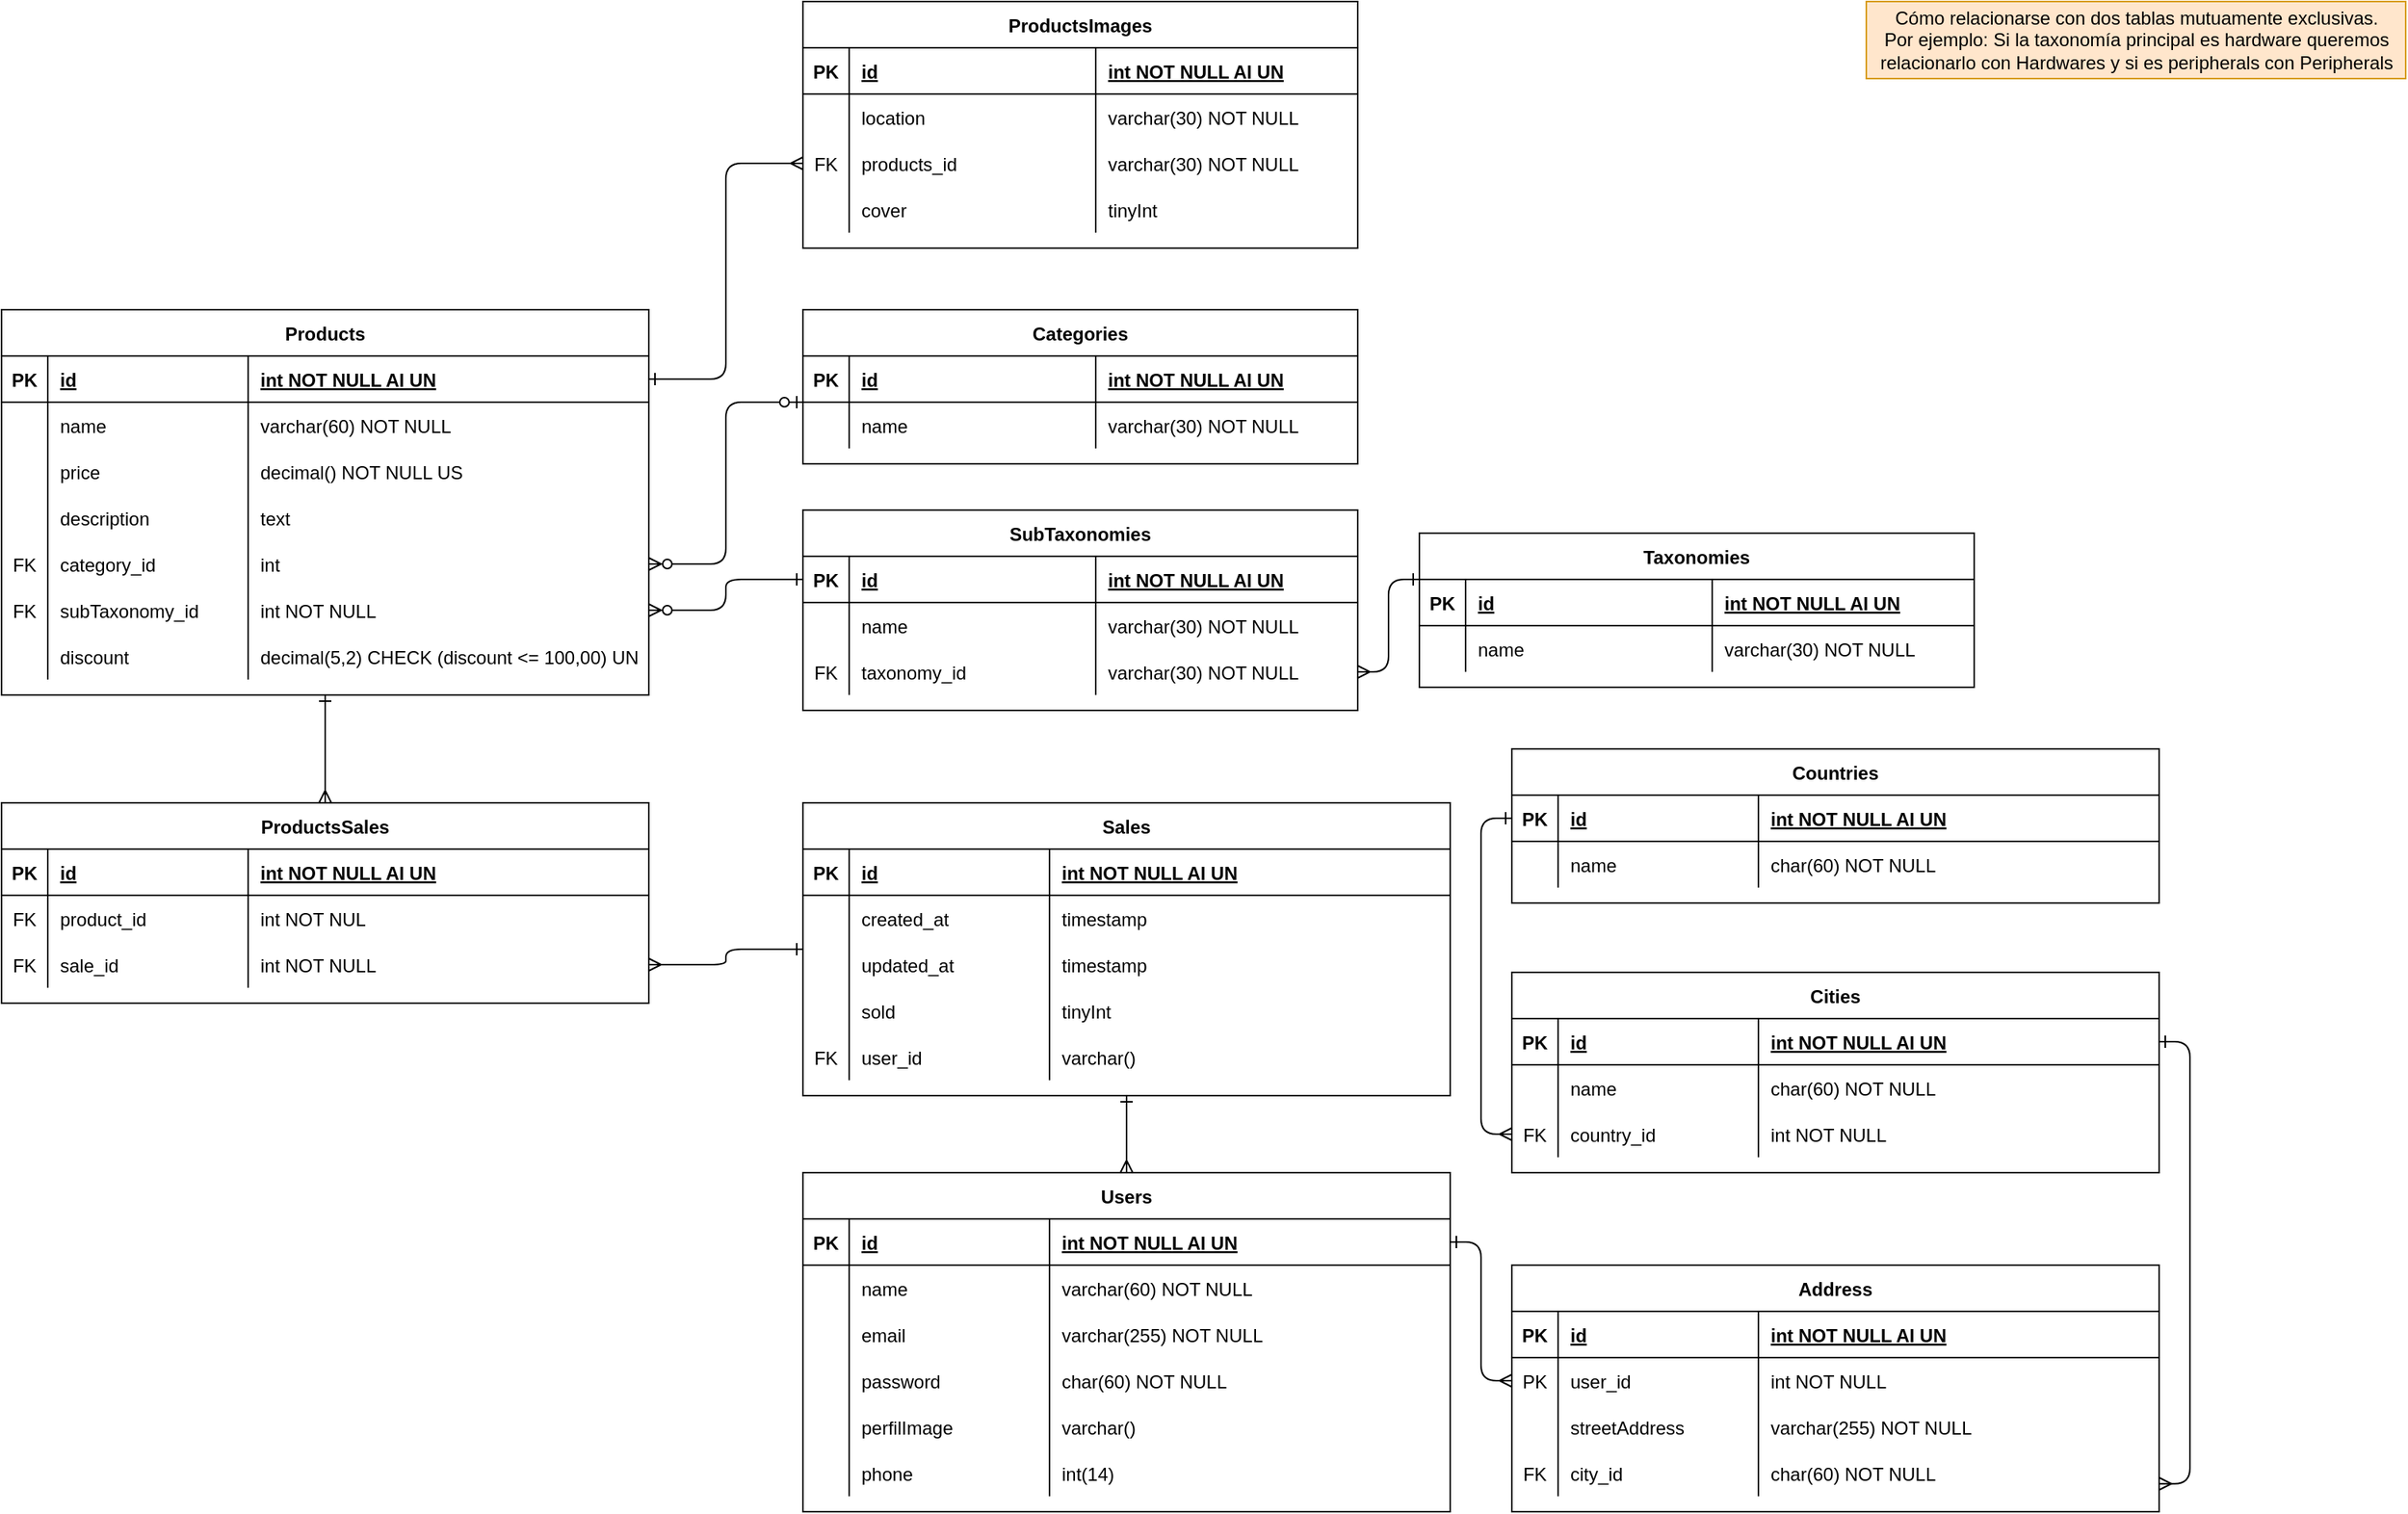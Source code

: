 <mxfile version="16.1.2" type="device"><diagram id="R2lEEEUBdFMjLlhIrx00" name="Page-1"><mxGraphModel dx="1826" dy="927" grid="1" gridSize="10" guides="1" tooltips="1" connect="1" arrows="1" fold="1" page="1" pageScale="1" pageWidth="1654" pageHeight="1169" math="0" shadow="0" extFonts="Permanent Marker^https://fonts.googleapis.com/css?family=Permanent+Marker"><root><mxCell id="0"/><mxCell id="1" parent="0"/><mxCell id="dcrWsiCvCMAi8JLcRXMt-68" value="" style="edgeStyle=orthogonalEdgeStyle;orthogonalLoop=1;jettySize=auto;html=1;startArrow=ERzeroToMany;startFill=0;endArrow=ERzeroToOne;endFill=0;" parent="1" source="dcrWsiCvCMAi8JLcRXMt-15" target="dcrWsiCvCMAi8JLcRXMt-35" edge="1"><mxGeometry relative="1" as="geometry"><Array as="points"><mxPoint x="510" y="465"/><mxPoint x="510" y="360"/></Array></mxGeometry></mxCell><mxCell id="dcrWsiCvCMAi8JLcRXMt-302" style="edgeStyle=orthogonalEdgeStyle;orthogonalLoop=1;jettySize=auto;html=1;exitX=0.5;exitY=1;exitDx=0;exitDy=0;entryX=0.5;entryY=0;entryDx=0;entryDy=0;startArrow=ERone;startFill=0;endArrow=ERmany;endFill=0;" parent="1" source="C-vyLk0tnHw3VtMMgP7b-23" target="dcrWsiCvCMAi8JLcRXMt-280" edge="1"><mxGeometry relative="1" as="geometry"/></mxCell><mxCell id="C-vyLk0tnHw3VtMMgP7b-23" value="Products" style="shape=table;startSize=30;container=1;collapsible=1;childLayout=tableLayout;fixedRows=1;rowLines=0;fontStyle=1;align=center;resizeLast=1;" parent="1" vertex="1"><mxGeometry x="40" y="300" width="420" height="250" as="geometry"/></mxCell><mxCell id="C-vyLk0tnHw3VtMMgP7b-24" value="" style="shape=partialRectangle;collapsible=0;dropTarget=0;pointerEvents=0;fillColor=none;points=[[0,0.5],[1,0.5]];portConstraint=eastwest;top=0;left=0;right=0;bottom=1;" parent="C-vyLk0tnHw3VtMMgP7b-23" vertex="1"><mxGeometry y="30" width="420" height="30" as="geometry"/></mxCell><mxCell id="C-vyLk0tnHw3VtMMgP7b-25" value="PK" style="shape=partialRectangle;overflow=hidden;connectable=0;fillColor=none;top=0;left=0;bottom=0;right=0;fontStyle=1;" parent="C-vyLk0tnHw3VtMMgP7b-24" vertex="1"><mxGeometry width="30" height="30" as="geometry"><mxRectangle width="30" height="30" as="alternateBounds"/></mxGeometry></mxCell><mxCell id="C-vyLk0tnHw3VtMMgP7b-26" value="id" style="shape=partialRectangle;overflow=hidden;connectable=0;fillColor=none;top=0;left=0;bottom=0;right=0;align=left;spacingLeft=6;fontStyle=5;" parent="C-vyLk0tnHw3VtMMgP7b-24" vertex="1"><mxGeometry x="30" width="130" height="30" as="geometry"><mxRectangle width="130" height="30" as="alternateBounds"/></mxGeometry></mxCell><mxCell id="dcrWsiCvCMAi8JLcRXMt-1" value="int NOT NULL AI UN" style="shape=partialRectangle;overflow=hidden;connectable=0;fillColor=none;top=0;left=0;bottom=0;right=0;align=left;spacingLeft=6;fontStyle=5;" parent="C-vyLk0tnHw3VtMMgP7b-24" vertex="1"><mxGeometry x="160" width="260" height="30" as="geometry"><mxRectangle width="260" height="30" as="alternateBounds"/></mxGeometry></mxCell><mxCell id="C-vyLk0tnHw3VtMMgP7b-27" value="" style="shape=partialRectangle;collapsible=0;dropTarget=0;pointerEvents=0;fillColor=none;points=[[0,0.5],[1,0.5]];portConstraint=eastwest;top=0;left=0;right=0;bottom=0;" parent="C-vyLk0tnHw3VtMMgP7b-23" vertex="1"><mxGeometry y="60" width="420" height="30" as="geometry"/></mxCell><mxCell id="C-vyLk0tnHw3VtMMgP7b-28" value="" style="shape=partialRectangle;overflow=hidden;connectable=0;fillColor=none;top=0;left=0;bottom=0;right=0;" parent="C-vyLk0tnHw3VtMMgP7b-27" vertex="1"><mxGeometry width="30" height="30" as="geometry"><mxRectangle width="30" height="30" as="alternateBounds"/></mxGeometry></mxCell><mxCell id="C-vyLk0tnHw3VtMMgP7b-29" value="name" style="shape=partialRectangle;overflow=hidden;connectable=0;fillColor=none;top=0;left=0;bottom=0;right=0;align=left;spacingLeft=6;" parent="C-vyLk0tnHw3VtMMgP7b-27" vertex="1"><mxGeometry x="30" width="130" height="30" as="geometry"><mxRectangle width="130" height="30" as="alternateBounds"/></mxGeometry></mxCell><mxCell id="dcrWsiCvCMAi8JLcRXMt-2" value="varchar(60) NOT NULL" style="shape=partialRectangle;overflow=hidden;connectable=0;fillColor=none;top=0;left=0;bottom=0;right=0;align=left;spacingLeft=6;" parent="C-vyLk0tnHw3VtMMgP7b-27" vertex="1"><mxGeometry x="160" width="260" height="30" as="geometry"><mxRectangle width="260" height="30" as="alternateBounds"/></mxGeometry></mxCell><mxCell id="dcrWsiCvCMAi8JLcRXMt-7" value="" style="shape=partialRectangle;collapsible=0;dropTarget=0;pointerEvents=0;fillColor=none;points=[[0,0.5],[1,0.5]];portConstraint=eastwest;top=0;left=0;right=0;bottom=0;" parent="C-vyLk0tnHw3VtMMgP7b-23" vertex="1"><mxGeometry y="90" width="420" height="30" as="geometry"/></mxCell><mxCell id="dcrWsiCvCMAi8JLcRXMt-8" value="" style="shape=partialRectangle;overflow=hidden;connectable=0;fillColor=none;top=0;left=0;bottom=0;right=0;" parent="dcrWsiCvCMAi8JLcRXMt-7" vertex="1"><mxGeometry width="30" height="30" as="geometry"><mxRectangle width="30" height="30" as="alternateBounds"/></mxGeometry></mxCell><mxCell id="dcrWsiCvCMAi8JLcRXMt-9" value="price" style="shape=partialRectangle;overflow=hidden;connectable=0;fillColor=none;top=0;left=0;bottom=0;right=0;align=left;spacingLeft=6;" parent="dcrWsiCvCMAi8JLcRXMt-7" vertex="1"><mxGeometry x="30" width="130" height="30" as="geometry"><mxRectangle width="130" height="30" as="alternateBounds"/></mxGeometry></mxCell><mxCell id="dcrWsiCvCMAi8JLcRXMt-10" value="decimal() NOT NULL US" style="shape=partialRectangle;overflow=hidden;connectable=0;fillColor=none;top=0;left=0;bottom=0;right=0;align=left;spacingLeft=6;" parent="dcrWsiCvCMAi8JLcRXMt-7" vertex="1"><mxGeometry x="160" width="260" height="30" as="geometry"><mxRectangle width="260" height="30" as="alternateBounds"/></mxGeometry></mxCell><mxCell id="dcrWsiCvCMAi8JLcRXMt-11" value="" style="shape=partialRectangle;collapsible=0;dropTarget=0;pointerEvents=0;fillColor=none;points=[[0,0.5],[1,0.5]];portConstraint=eastwest;top=0;left=0;right=0;bottom=0;" parent="C-vyLk0tnHw3VtMMgP7b-23" vertex="1"><mxGeometry y="120" width="420" height="30" as="geometry"/></mxCell><mxCell id="dcrWsiCvCMAi8JLcRXMt-12" value="" style="shape=partialRectangle;overflow=hidden;connectable=0;fillColor=none;top=0;left=0;bottom=0;right=0;" parent="dcrWsiCvCMAi8JLcRXMt-11" vertex="1"><mxGeometry width="30" height="30" as="geometry"><mxRectangle width="30" height="30" as="alternateBounds"/></mxGeometry></mxCell><mxCell id="dcrWsiCvCMAi8JLcRXMt-13" value="description" style="shape=partialRectangle;overflow=hidden;connectable=0;fillColor=none;top=0;left=0;bottom=0;right=0;align=left;spacingLeft=6;" parent="dcrWsiCvCMAi8JLcRXMt-11" vertex="1"><mxGeometry x="30" width="130" height="30" as="geometry"><mxRectangle width="130" height="30" as="alternateBounds"/></mxGeometry></mxCell><mxCell id="dcrWsiCvCMAi8JLcRXMt-14" value="text " style="shape=partialRectangle;overflow=hidden;connectable=0;fillColor=none;top=0;left=0;bottom=0;right=0;align=left;spacingLeft=6;" parent="dcrWsiCvCMAi8JLcRXMt-11" vertex="1"><mxGeometry x="160" width="260" height="30" as="geometry"><mxRectangle width="260" height="30" as="alternateBounds"/></mxGeometry></mxCell><mxCell id="dcrWsiCvCMAi8JLcRXMt-15" value="" style="shape=partialRectangle;collapsible=0;dropTarget=0;pointerEvents=0;fillColor=none;points=[[0,0.5],[1,0.5]];portConstraint=eastwest;top=0;left=0;right=0;bottom=0;" parent="C-vyLk0tnHw3VtMMgP7b-23" vertex="1"><mxGeometry y="150" width="420" height="30" as="geometry"/></mxCell><mxCell id="dcrWsiCvCMAi8JLcRXMt-16" value="FK" style="shape=partialRectangle;overflow=hidden;connectable=0;fillColor=none;top=0;left=0;bottom=0;right=0;" parent="dcrWsiCvCMAi8JLcRXMt-15" vertex="1"><mxGeometry width="30" height="30" as="geometry"><mxRectangle width="30" height="30" as="alternateBounds"/></mxGeometry></mxCell><mxCell id="dcrWsiCvCMAi8JLcRXMt-17" value="category_id" style="shape=partialRectangle;overflow=hidden;connectable=0;fillColor=none;top=0;left=0;bottom=0;right=0;align=left;spacingLeft=6;" parent="dcrWsiCvCMAi8JLcRXMt-15" vertex="1"><mxGeometry x="30" width="130" height="30" as="geometry"><mxRectangle width="130" height="30" as="alternateBounds"/></mxGeometry></mxCell><mxCell id="dcrWsiCvCMAi8JLcRXMt-18" value="int" style="shape=partialRectangle;overflow=hidden;connectable=0;fillColor=none;top=0;left=0;bottom=0;right=0;align=left;spacingLeft=6;" parent="dcrWsiCvCMAi8JLcRXMt-15" vertex="1"><mxGeometry x="160" width="260" height="30" as="geometry"><mxRectangle width="260" height="30" as="alternateBounds"/></mxGeometry></mxCell><mxCell id="dcrWsiCvCMAi8JLcRXMt-19" value="" style="shape=partialRectangle;collapsible=0;dropTarget=0;pointerEvents=0;fillColor=none;points=[[0,0.5],[1,0.5]];portConstraint=eastwest;top=0;left=0;right=0;bottom=0;" parent="C-vyLk0tnHw3VtMMgP7b-23" vertex="1"><mxGeometry y="180" width="420" height="30" as="geometry"/></mxCell><mxCell id="dcrWsiCvCMAi8JLcRXMt-20" value="FK" style="shape=partialRectangle;overflow=hidden;connectable=0;fillColor=none;top=0;left=0;bottom=0;right=0;" parent="dcrWsiCvCMAi8JLcRXMt-19" vertex="1"><mxGeometry width="30" height="30" as="geometry"><mxRectangle width="30" height="30" as="alternateBounds"/></mxGeometry></mxCell><mxCell id="dcrWsiCvCMAi8JLcRXMt-21" value="subTaxonomy_id" style="shape=partialRectangle;overflow=hidden;connectable=0;fillColor=none;top=0;left=0;bottom=0;right=0;align=left;spacingLeft=6;" parent="dcrWsiCvCMAi8JLcRXMt-19" vertex="1"><mxGeometry x="30" width="130" height="30" as="geometry"><mxRectangle width="130" height="30" as="alternateBounds"/></mxGeometry></mxCell><mxCell id="dcrWsiCvCMAi8JLcRXMt-22" value="int NOT NULL" style="shape=partialRectangle;overflow=hidden;connectable=0;fillColor=none;top=0;left=0;bottom=0;right=0;align=left;spacingLeft=6;" parent="dcrWsiCvCMAi8JLcRXMt-19" vertex="1"><mxGeometry x="160" width="260" height="30" as="geometry"><mxRectangle width="260" height="30" as="alternateBounds"/></mxGeometry></mxCell><mxCell id="dcrWsiCvCMAi8JLcRXMt-23" value="" style="shape=partialRectangle;collapsible=0;dropTarget=0;pointerEvents=0;fillColor=none;points=[[0,0.5],[1,0.5]];portConstraint=eastwest;top=0;left=0;right=0;bottom=0;" parent="C-vyLk0tnHw3VtMMgP7b-23" vertex="1"><mxGeometry y="210" width="420" height="30" as="geometry"/></mxCell><mxCell id="dcrWsiCvCMAi8JLcRXMt-24" value="" style="shape=partialRectangle;overflow=hidden;connectable=0;fillColor=none;top=0;left=0;bottom=0;right=0;" parent="dcrWsiCvCMAi8JLcRXMt-23" vertex="1"><mxGeometry width="30" height="30" as="geometry"><mxRectangle width="30" height="30" as="alternateBounds"/></mxGeometry></mxCell><mxCell id="dcrWsiCvCMAi8JLcRXMt-25" value="discount" style="shape=partialRectangle;overflow=hidden;connectable=0;fillColor=none;top=0;left=0;bottom=0;right=0;align=left;spacingLeft=6;" parent="dcrWsiCvCMAi8JLcRXMt-23" vertex="1"><mxGeometry x="30" width="130" height="30" as="geometry"><mxRectangle width="130" height="30" as="alternateBounds"/></mxGeometry></mxCell><mxCell id="dcrWsiCvCMAi8JLcRXMt-26" value="decimal(5,2) CHECK (discount &lt;= 100,00) UN" style="shape=partialRectangle;overflow=hidden;connectable=0;fillColor=none;top=0;left=0;bottom=0;right=0;align=left;spacingLeft=6;" parent="dcrWsiCvCMAi8JLcRXMt-23" vertex="1"><mxGeometry x="160" width="260" height="30" as="geometry"><mxRectangle width="260" height="30" as="alternateBounds"/></mxGeometry></mxCell><mxCell id="dcrWsiCvCMAi8JLcRXMt-35" value="Categories" style="shape=table;startSize=30;container=1;collapsible=1;childLayout=tableLayout;fixedRows=1;rowLines=0;fontStyle=1;align=center;resizeLast=1;" parent="1" vertex="1"><mxGeometry x="560" y="300" width="360" height="100" as="geometry"/></mxCell><mxCell id="dcrWsiCvCMAi8JLcRXMt-36" value="" style="shape=partialRectangle;collapsible=0;dropTarget=0;pointerEvents=0;fillColor=none;points=[[0,0.5],[1,0.5]];portConstraint=eastwest;top=0;left=0;right=0;bottom=1;" parent="dcrWsiCvCMAi8JLcRXMt-35" vertex="1"><mxGeometry y="30" width="360" height="30" as="geometry"/></mxCell><mxCell id="dcrWsiCvCMAi8JLcRXMt-37" value="PK" style="shape=partialRectangle;overflow=hidden;connectable=0;fillColor=none;top=0;left=0;bottom=0;right=0;fontStyle=1;" parent="dcrWsiCvCMAi8JLcRXMt-36" vertex="1"><mxGeometry width="30" height="30" as="geometry"><mxRectangle width="30" height="30" as="alternateBounds"/></mxGeometry></mxCell><mxCell id="dcrWsiCvCMAi8JLcRXMt-38" value="id" style="shape=partialRectangle;overflow=hidden;connectable=0;fillColor=none;top=0;left=0;bottom=0;right=0;align=left;spacingLeft=6;fontStyle=5;" parent="dcrWsiCvCMAi8JLcRXMt-36" vertex="1"><mxGeometry x="30" width="160" height="30" as="geometry"><mxRectangle width="160" height="30" as="alternateBounds"/></mxGeometry></mxCell><mxCell id="dcrWsiCvCMAi8JLcRXMt-39" value="int NOT NULL AI UN" style="shape=partialRectangle;overflow=hidden;connectable=0;fillColor=none;top=0;left=0;bottom=0;right=0;align=left;spacingLeft=6;fontStyle=5;" parent="dcrWsiCvCMAi8JLcRXMt-36" vertex="1"><mxGeometry x="190" width="170" height="30" as="geometry"><mxRectangle width="170" height="30" as="alternateBounds"/></mxGeometry></mxCell><mxCell id="dcrWsiCvCMAi8JLcRXMt-40" value="" style="shape=partialRectangle;collapsible=0;dropTarget=0;pointerEvents=0;fillColor=none;points=[[0,0.5],[1,0.5]];portConstraint=eastwest;top=0;left=0;right=0;bottom=0;" parent="dcrWsiCvCMAi8JLcRXMt-35" vertex="1"><mxGeometry y="60" width="360" height="30" as="geometry"/></mxCell><mxCell id="dcrWsiCvCMAi8JLcRXMt-41" value="" style="shape=partialRectangle;overflow=hidden;connectable=0;fillColor=none;top=0;left=0;bottom=0;right=0;" parent="dcrWsiCvCMAi8JLcRXMt-40" vertex="1"><mxGeometry width="30" height="30" as="geometry"><mxRectangle width="30" height="30" as="alternateBounds"/></mxGeometry></mxCell><mxCell id="dcrWsiCvCMAi8JLcRXMt-42" value="name" style="shape=partialRectangle;overflow=hidden;connectable=0;fillColor=none;top=0;left=0;bottom=0;right=0;align=left;spacingLeft=6;" parent="dcrWsiCvCMAi8JLcRXMt-40" vertex="1"><mxGeometry x="30" width="160" height="30" as="geometry"><mxRectangle width="160" height="30" as="alternateBounds"/></mxGeometry></mxCell><mxCell id="dcrWsiCvCMAi8JLcRXMt-43" value="varchar(30) NOT NULL" style="shape=partialRectangle;overflow=hidden;connectable=0;fillColor=none;top=0;left=0;bottom=0;right=0;align=left;spacingLeft=6;" parent="dcrWsiCvCMAi8JLcRXMt-40" vertex="1"><mxGeometry x="190" width="170" height="30" as="geometry"><mxRectangle width="170" height="30" as="alternateBounds"/></mxGeometry></mxCell><mxCell id="dcrWsiCvCMAi8JLcRXMt-71" value="SubTaxonomies" style="shape=table;startSize=30;container=1;collapsible=1;childLayout=tableLayout;fixedRows=1;rowLines=0;fontStyle=1;align=center;resizeLast=1;" parent="1" vertex="1"><mxGeometry x="560" y="430" width="360" height="130" as="geometry"/></mxCell><mxCell id="dcrWsiCvCMAi8JLcRXMt-72" value="" style="shape=partialRectangle;collapsible=0;dropTarget=0;pointerEvents=0;fillColor=none;points=[[0,0.5],[1,0.5]];portConstraint=eastwest;top=0;left=0;right=0;bottom=1;" parent="dcrWsiCvCMAi8JLcRXMt-71" vertex="1"><mxGeometry y="30" width="360" height="30" as="geometry"/></mxCell><mxCell id="dcrWsiCvCMAi8JLcRXMt-73" value="PK" style="shape=partialRectangle;overflow=hidden;connectable=0;fillColor=none;top=0;left=0;bottom=0;right=0;fontStyle=1;" parent="dcrWsiCvCMAi8JLcRXMt-72" vertex="1"><mxGeometry width="30" height="30" as="geometry"><mxRectangle width="30" height="30" as="alternateBounds"/></mxGeometry></mxCell><mxCell id="dcrWsiCvCMAi8JLcRXMt-74" value="id" style="shape=partialRectangle;overflow=hidden;connectable=0;fillColor=none;top=0;left=0;bottom=0;right=0;align=left;spacingLeft=6;fontStyle=5;" parent="dcrWsiCvCMAi8JLcRXMt-72" vertex="1"><mxGeometry x="30" width="160" height="30" as="geometry"><mxRectangle width="160" height="30" as="alternateBounds"/></mxGeometry></mxCell><mxCell id="dcrWsiCvCMAi8JLcRXMt-75" value="int NOT NULL AI UN" style="shape=partialRectangle;overflow=hidden;connectable=0;fillColor=none;top=0;left=0;bottom=0;right=0;align=left;spacingLeft=6;fontStyle=5;" parent="dcrWsiCvCMAi8JLcRXMt-72" vertex="1"><mxGeometry x="190" width="170" height="30" as="geometry"><mxRectangle width="170" height="30" as="alternateBounds"/></mxGeometry></mxCell><mxCell id="dcrWsiCvCMAi8JLcRXMt-76" value="" style="shape=partialRectangle;collapsible=0;dropTarget=0;pointerEvents=0;fillColor=none;points=[[0,0.5],[1,0.5]];portConstraint=eastwest;top=0;left=0;right=0;bottom=0;" parent="dcrWsiCvCMAi8JLcRXMt-71" vertex="1"><mxGeometry y="60" width="360" height="30" as="geometry"/></mxCell><mxCell id="dcrWsiCvCMAi8JLcRXMt-77" value="" style="shape=partialRectangle;overflow=hidden;connectable=0;fillColor=none;top=0;left=0;bottom=0;right=0;" parent="dcrWsiCvCMAi8JLcRXMt-76" vertex="1"><mxGeometry width="30" height="30" as="geometry"><mxRectangle width="30" height="30" as="alternateBounds"/></mxGeometry></mxCell><mxCell id="dcrWsiCvCMAi8JLcRXMt-78" value="name" style="shape=partialRectangle;overflow=hidden;connectable=0;fillColor=none;top=0;left=0;bottom=0;right=0;align=left;spacingLeft=6;" parent="dcrWsiCvCMAi8JLcRXMt-76" vertex="1"><mxGeometry x="30" width="160" height="30" as="geometry"><mxRectangle width="160" height="30" as="alternateBounds"/></mxGeometry></mxCell><mxCell id="dcrWsiCvCMAi8JLcRXMt-79" value="varchar(30) NOT NULL" style="shape=partialRectangle;overflow=hidden;connectable=0;fillColor=none;top=0;left=0;bottom=0;right=0;align=left;spacingLeft=6;" parent="dcrWsiCvCMAi8JLcRXMt-76" vertex="1"><mxGeometry x="190" width="170" height="30" as="geometry"><mxRectangle width="170" height="30" as="alternateBounds"/></mxGeometry></mxCell><mxCell id="dcrWsiCvCMAi8JLcRXMt-217" value="" style="shape=partialRectangle;collapsible=0;dropTarget=0;pointerEvents=0;fillColor=none;points=[[0,0.5],[1,0.5]];portConstraint=eastwest;top=0;left=0;right=0;bottom=0;" parent="dcrWsiCvCMAi8JLcRXMt-71" vertex="1"><mxGeometry y="90" width="360" height="30" as="geometry"/></mxCell><mxCell id="dcrWsiCvCMAi8JLcRXMt-218" value="FK" style="shape=partialRectangle;overflow=hidden;connectable=0;fillColor=none;top=0;left=0;bottom=0;right=0;" parent="dcrWsiCvCMAi8JLcRXMt-217" vertex="1"><mxGeometry width="30" height="30" as="geometry"><mxRectangle width="30" height="30" as="alternateBounds"/></mxGeometry></mxCell><mxCell id="dcrWsiCvCMAi8JLcRXMt-219" value="taxonomy_id" style="shape=partialRectangle;overflow=hidden;connectable=0;fillColor=none;top=0;left=0;bottom=0;right=0;align=left;spacingLeft=6;" parent="dcrWsiCvCMAi8JLcRXMt-217" vertex="1"><mxGeometry x="30" width="160" height="30" as="geometry"><mxRectangle width="160" height="30" as="alternateBounds"/></mxGeometry></mxCell><mxCell id="dcrWsiCvCMAi8JLcRXMt-220" value="varchar(30) NOT NULL" style="shape=partialRectangle;overflow=hidden;connectable=0;fillColor=none;top=0;left=0;bottom=0;right=0;align=left;spacingLeft=6;" parent="dcrWsiCvCMAi8JLcRXMt-217" vertex="1"><mxGeometry x="190" width="170" height="30" as="geometry"><mxRectangle width="170" height="30" as="alternateBounds"/></mxGeometry></mxCell><mxCell id="dcrWsiCvCMAi8JLcRXMt-80" style="edgeStyle=orthogonalEdgeStyle;orthogonalLoop=1;jettySize=auto;html=1;exitX=1;exitY=0.5;exitDx=0;exitDy=0;startArrow=ERzeroToMany;startFill=0;endArrow=ERone;endFill=0;" parent="1" source="dcrWsiCvCMAi8JLcRXMt-19" target="dcrWsiCvCMAi8JLcRXMt-72" edge="1"><mxGeometry relative="1" as="geometry"/></mxCell><mxCell id="dcrWsiCvCMAi8JLcRXMt-128" value="Taxonomies" style="shape=table;startSize=30;container=1;collapsible=1;childLayout=tableLayout;fixedRows=1;rowLines=0;fontStyle=1;align=center;resizeLast=1;" parent="1" vertex="1"><mxGeometry x="960" y="445" width="360" height="100" as="geometry"/></mxCell><mxCell id="dcrWsiCvCMAi8JLcRXMt-129" value="" style="shape=partialRectangle;collapsible=0;dropTarget=0;pointerEvents=0;fillColor=none;points=[[0,0.5],[1,0.5]];portConstraint=eastwest;top=0;left=0;right=0;bottom=1;" parent="dcrWsiCvCMAi8JLcRXMt-128" vertex="1"><mxGeometry y="30" width="360" height="30" as="geometry"/></mxCell><mxCell id="dcrWsiCvCMAi8JLcRXMt-130" value="PK" style="shape=partialRectangle;overflow=hidden;connectable=0;fillColor=none;top=0;left=0;bottom=0;right=0;fontStyle=1;" parent="dcrWsiCvCMAi8JLcRXMt-129" vertex="1"><mxGeometry width="30" height="30" as="geometry"><mxRectangle width="30" height="30" as="alternateBounds"/></mxGeometry></mxCell><mxCell id="dcrWsiCvCMAi8JLcRXMt-131" value="id" style="shape=partialRectangle;overflow=hidden;connectable=0;fillColor=none;top=0;left=0;bottom=0;right=0;align=left;spacingLeft=6;fontStyle=5;" parent="dcrWsiCvCMAi8JLcRXMt-129" vertex="1"><mxGeometry x="30" width="160" height="30" as="geometry"><mxRectangle width="160" height="30" as="alternateBounds"/></mxGeometry></mxCell><mxCell id="dcrWsiCvCMAi8JLcRXMt-132" value="int NOT NULL AI UN" style="shape=partialRectangle;overflow=hidden;connectable=0;fillColor=none;top=0;left=0;bottom=0;right=0;align=left;spacingLeft=6;fontStyle=5;" parent="dcrWsiCvCMAi8JLcRXMt-129" vertex="1"><mxGeometry x="190" width="170" height="30" as="geometry"><mxRectangle width="170" height="30" as="alternateBounds"/></mxGeometry></mxCell><mxCell id="dcrWsiCvCMAi8JLcRXMt-133" value="" style="shape=partialRectangle;collapsible=0;dropTarget=0;pointerEvents=0;fillColor=none;points=[[0,0.5],[1,0.5]];portConstraint=eastwest;top=0;left=0;right=0;bottom=0;" parent="dcrWsiCvCMAi8JLcRXMt-128" vertex="1"><mxGeometry y="60" width="360" height="30" as="geometry"/></mxCell><mxCell id="dcrWsiCvCMAi8JLcRXMt-134" value="" style="shape=partialRectangle;overflow=hidden;connectable=0;fillColor=none;top=0;left=0;bottom=0;right=0;" parent="dcrWsiCvCMAi8JLcRXMt-133" vertex="1"><mxGeometry width="30" height="30" as="geometry"><mxRectangle width="30" height="30" as="alternateBounds"/></mxGeometry></mxCell><mxCell id="dcrWsiCvCMAi8JLcRXMt-135" value="name" style="shape=partialRectangle;overflow=hidden;connectable=0;fillColor=none;top=0;left=0;bottom=0;right=0;align=left;spacingLeft=6;" parent="dcrWsiCvCMAi8JLcRXMt-133" vertex="1"><mxGeometry x="30" width="160" height="30" as="geometry"><mxRectangle width="160" height="30" as="alternateBounds"/></mxGeometry></mxCell><mxCell id="dcrWsiCvCMAi8JLcRXMt-136" value="varchar(30) NOT NULL" style="shape=partialRectangle;overflow=hidden;connectable=0;fillColor=none;top=0;left=0;bottom=0;right=0;align=left;spacingLeft=6;" parent="dcrWsiCvCMAi8JLcRXMt-133" vertex="1"><mxGeometry x="190" width="170" height="30" as="geometry"><mxRectangle width="170" height="30" as="alternateBounds"/></mxGeometry></mxCell><mxCell id="dcrWsiCvCMAi8JLcRXMt-138" value="Cómo relacionarse con dos tablas mutuamente exclusivas.&lt;br&gt;Por ejemplo: Si la taxonomía principal es hardware queremos&lt;br&gt;relacionarlo con Hardwares y si es peripherals con Peripherals" style="text;html=1;align=center;verticalAlign=middle;resizable=0;points=[];autosize=1;strokeColor=#d79b00;fillColor=#ffe6cc;" parent="1" vertex="1"><mxGeometry x="1250" y="100" width="350" height="50" as="geometry"/></mxCell><mxCell id="dcrWsiCvCMAi8JLcRXMt-279" value="" style="edgeStyle=orthogonalEdgeStyle;orthogonalLoop=1;jettySize=auto;html=1;startArrow=ERmany;startFill=0;endArrow=ERone;endFill=0;" parent="1" source="dcrWsiCvCMAi8JLcRXMt-139" target="dcrWsiCvCMAi8JLcRXMt-258" edge="1"><mxGeometry relative="1" as="geometry"/></mxCell><mxCell id="OfBgE1Z-dgqyv7oAxJrt-38" value="" style="edgeStyle=orthogonalEdgeStyle;orthogonalLoop=1;jettySize=auto;html=1;startArrow=ERone;startFill=0;endArrow=ERmany;endFill=0;exitX=1;exitY=0.5;exitDx=0;exitDy=0;entryX=0;entryY=0.5;entryDx=0;entryDy=0;" edge="1" parent="1" source="dcrWsiCvCMAi8JLcRXMt-140" target="OfBgE1Z-dgqyv7oAxJrt-18"><mxGeometry relative="1" as="geometry"/></mxCell><mxCell id="dcrWsiCvCMAi8JLcRXMt-139" value="Users" style="shape=table;startSize=30;container=1;collapsible=1;childLayout=tableLayout;fixedRows=1;rowLines=0;fontStyle=1;align=center;resizeLast=1;" parent="1" vertex="1"><mxGeometry x="560" y="860" width="420" height="220" as="geometry"/></mxCell><mxCell id="dcrWsiCvCMAi8JLcRXMt-140" value="" style="shape=partialRectangle;collapsible=0;dropTarget=0;pointerEvents=0;fillColor=none;points=[[0,0.5],[1,0.5]];portConstraint=eastwest;top=0;left=0;right=0;bottom=1;" parent="dcrWsiCvCMAi8JLcRXMt-139" vertex="1"><mxGeometry y="30" width="420" height="30" as="geometry"/></mxCell><mxCell id="dcrWsiCvCMAi8JLcRXMt-141" value="PK" style="shape=partialRectangle;overflow=hidden;connectable=0;fillColor=none;top=0;left=0;bottom=0;right=0;fontStyle=1;" parent="dcrWsiCvCMAi8JLcRXMt-140" vertex="1"><mxGeometry width="30" height="30" as="geometry"><mxRectangle width="30" height="30" as="alternateBounds"/></mxGeometry></mxCell><mxCell id="dcrWsiCvCMAi8JLcRXMt-142" value="id" style="shape=partialRectangle;overflow=hidden;connectable=0;fillColor=none;top=0;left=0;bottom=0;right=0;align=left;spacingLeft=6;fontStyle=5;" parent="dcrWsiCvCMAi8JLcRXMt-140" vertex="1"><mxGeometry x="30" width="130" height="30" as="geometry"><mxRectangle width="130" height="30" as="alternateBounds"/></mxGeometry></mxCell><mxCell id="dcrWsiCvCMAi8JLcRXMt-143" value="int NOT NULL AI UN" style="shape=partialRectangle;overflow=hidden;connectable=0;fillColor=none;top=0;left=0;bottom=0;right=0;align=left;spacingLeft=6;fontStyle=5;" parent="dcrWsiCvCMAi8JLcRXMt-140" vertex="1"><mxGeometry x="160" width="260" height="30" as="geometry"><mxRectangle width="260" height="30" as="alternateBounds"/></mxGeometry></mxCell><mxCell id="dcrWsiCvCMAi8JLcRXMt-144" value="" style="shape=partialRectangle;collapsible=0;dropTarget=0;pointerEvents=0;fillColor=none;points=[[0,0.5],[1,0.5]];portConstraint=eastwest;top=0;left=0;right=0;bottom=0;" parent="dcrWsiCvCMAi8JLcRXMt-139" vertex="1"><mxGeometry y="60" width="420" height="30" as="geometry"/></mxCell><mxCell id="dcrWsiCvCMAi8JLcRXMt-145" value="" style="shape=partialRectangle;overflow=hidden;connectable=0;fillColor=none;top=0;left=0;bottom=0;right=0;" parent="dcrWsiCvCMAi8JLcRXMt-144" vertex="1"><mxGeometry width="30" height="30" as="geometry"><mxRectangle width="30" height="30" as="alternateBounds"/></mxGeometry></mxCell><mxCell id="dcrWsiCvCMAi8JLcRXMt-146" value="name" style="shape=partialRectangle;overflow=hidden;connectable=0;fillColor=none;top=0;left=0;bottom=0;right=0;align=left;spacingLeft=6;" parent="dcrWsiCvCMAi8JLcRXMt-144" vertex="1"><mxGeometry x="30" width="130" height="30" as="geometry"><mxRectangle width="130" height="30" as="alternateBounds"/></mxGeometry></mxCell><mxCell id="dcrWsiCvCMAi8JLcRXMt-147" value="varchar(60) NOT NULL" style="shape=partialRectangle;overflow=hidden;connectable=0;fillColor=none;top=0;left=0;bottom=0;right=0;align=left;spacingLeft=6;" parent="dcrWsiCvCMAi8JLcRXMt-144" vertex="1"><mxGeometry x="160" width="260" height="30" as="geometry"><mxRectangle width="260" height="30" as="alternateBounds"/></mxGeometry></mxCell><mxCell id="dcrWsiCvCMAi8JLcRXMt-148" value="" style="shape=partialRectangle;collapsible=0;dropTarget=0;pointerEvents=0;fillColor=none;points=[[0,0.5],[1,0.5]];portConstraint=eastwest;top=0;left=0;right=0;bottom=0;" parent="dcrWsiCvCMAi8JLcRXMt-139" vertex="1"><mxGeometry y="90" width="420" height="30" as="geometry"/></mxCell><mxCell id="dcrWsiCvCMAi8JLcRXMt-149" value="" style="shape=partialRectangle;overflow=hidden;connectable=0;fillColor=none;top=0;left=0;bottom=0;right=0;" parent="dcrWsiCvCMAi8JLcRXMt-148" vertex="1"><mxGeometry width="30" height="30" as="geometry"><mxRectangle width="30" height="30" as="alternateBounds"/></mxGeometry></mxCell><mxCell id="dcrWsiCvCMAi8JLcRXMt-150" value="email" style="shape=partialRectangle;overflow=hidden;connectable=0;fillColor=none;top=0;left=0;bottom=0;right=0;align=left;spacingLeft=6;" parent="dcrWsiCvCMAi8JLcRXMt-148" vertex="1"><mxGeometry x="30" width="130" height="30" as="geometry"><mxRectangle width="130" height="30" as="alternateBounds"/></mxGeometry></mxCell><mxCell id="dcrWsiCvCMAi8JLcRXMt-151" value="varchar(255) NOT NULL" style="shape=partialRectangle;overflow=hidden;connectable=0;fillColor=none;top=0;left=0;bottom=0;right=0;align=left;spacingLeft=6;" parent="dcrWsiCvCMAi8JLcRXMt-148" vertex="1"><mxGeometry x="160" width="260" height="30" as="geometry"><mxRectangle width="260" height="30" as="alternateBounds"/></mxGeometry></mxCell><mxCell id="dcrWsiCvCMAi8JLcRXMt-152" value="" style="shape=partialRectangle;collapsible=0;dropTarget=0;pointerEvents=0;fillColor=none;points=[[0,0.5],[1,0.5]];portConstraint=eastwest;top=0;left=0;right=0;bottom=0;" parent="dcrWsiCvCMAi8JLcRXMt-139" vertex="1"><mxGeometry y="120" width="420" height="30" as="geometry"/></mxCell><mxCell id="dcrWsiCvCMAi8JLcRXMt-153" value="" style="shape=partialRectangle;overflow=hidden;connectable=0;fillColor=none;top=0;left=0;bottom=0;right=0;" parent="dcrWsiCvCMAi8JLcRXMt-152" vertex="1"><mxGeometry width="30" height="30" as="geometry"><mxRectangle width="30" height="30" as="alternateBounds"/></mxGeometry></mxCell><mxCell id="dcrWsiCvCMAi8JLcRXMt-154" value="password" style="shape=partialRectangle;overflow=hidden;connectable=0;fillColor=none;top=0;left=0;bottom=0;right=0;align=left;spacingLeft=6;" parent="dcrWsiCvCMAi8JLcRXMt-152" vertex="1"><mxGeometry x="30" width="130" height="30" as="geometry"><mxRectangle width="130" height="30" as="alternateBounds"/></mxGeometry></mxCell><mxCell id="dcrWsiCvCMAi8JLcRXMt-155" value="char(60) NOT NULL" style="shape=partialRectangle;overflow=hidden;connectable=0;fillColor=none;top=0;left=0;bottom=0;right=0;align=left;spacingLeft=6;" parent="dcrWsiCvCMAi8JLcRXMt-152" vertex="1"><mxGeometry x="160" width="260" height="30" as="geometry"><mxRectangle width="260" height="30" as="alternateBounds"/></mxGeometry></mxCell><mxCell id="dcrWsiCvCMAi8JLcRXMt-156" value="" style="shape=partialRectangle;collapsible=0;dropTarget=0;pointerEvents=0;fillColor=none;points=[[0,0.5],[1,0.5]];portConstraint=eastwest;top=0;left=0;right=0;bottom=0;" parent="dcrWsiCvCMAi8JLcRXMt-139" vertex="1"><mxGeometry y="150" width="420" height="30" as="geometry"/></mxCell><mxCell id="dcrWsiCvCMAi8JLcRXMt-157" value="" style="shape=partialRectangle;overflow=hidden;connectable=0;fillColor=none;top=0;left=0;bottom=0;right=0;" parent="dcrWsiCvCMAi8JLcRXMt-156" vertex="1"><mxGeometry width="30" height="30" as="geometry"><mxRectangle width="30" height="30" as="alternateBounds"/></mxGeometry></mxCell><mxCell id="dcrWsiCvCMAi8JLcRXMt-158" value="perfilImage" style="shape=partialRectangle;overflow=hidden;connectable=0;fillColor=none;top=0;left=0;bottom=0;right=0;align=left;spacingLeft=6;" parent="dcrWsiCvCMAi8JLcRXMt-156" vertex="1"><mxGeometry x="30" width="130" height="30" as="geometry"><mxRectangle width="130" height="30" as="alternateBounds"/></mxGeometry></mxCell><mxCell id="dcrWsiCvCMAi8JLcRXMt-159" value="varchar() " style="shape=partialRectangle;overflow=hidden;connectable=0;fillColor=none;top=0;left=0;bottom=0;right=0;align=left;spacingLeft=6;" parent="dcrWsiCvCMAi8JLcRXMt-156" vertex="1"><mxGeometry x="160" width="260" height="30" as="geometry"><mxRectangle width="260" height="30" as="alternateBounds"/></mxGeometry></mxCell><mxCell id="OfBgE1Z-dgqyv7oAxJrt-1" value="" style="shape=partialRectangle;collapsible=0;dropTarget=0;pointerEvents=0;fillColor=none;points=[[0,0.5],[1,0.5]];portConstraint=eastwest;top=0;left=0;right=0;bottom=0;" vertex="1" parent="dcrWsiCvCMAi8JLcRXMt-139"><mxGeometry y="180" width="420" height="30" as="geometry"/></mxCell><mxCell id="OfBgE1Z-dgqyv7oAxJrt-2" value="" style="shape=partialRectangle;overflow=hidden;connectable=0;fillColor=none;top=0;left=0;bottom=0;right=0;" vertex="1" parent="OfBgE1Z-dgqyv7oAxJrt-1"><mxGeometry width="30" height="30" as="geometry"><mxRectangle width="30" height="30" as="alternateBounds"/></mxGeometry></mxCell><mxCell id="OfBgE1Z-dgqyv7oAxJrt-3" value="phone" style="shape=partialRectangle;overflow=hidden;connectable=0;fillColor=none;top=0;left=0;bottom=0;right=0;align=left;spacingLeft=6;" vertex="1" parent="OfBgE1Z-dgqyv7oAxJrt-1"><mxGeometry x="30" width="130" height="30" as="geometry"><mxRectangle width="130" height="30" as="alternateBounds"/></mxGeometry></mxCell><mxCell id="OfBgE1Z-dgqyv7oAxJrt-4" value="int(14)" style="shape=partialRectangle;overflow=hidden;connectable=0;fillColor=none;top=0;left=0;bottom=0;right=0;align=left;spacingLeft=6;" vertex="1" parent="OfBgE1Z-dgqyv7oAxJrt-1"><mxGeometry x="160" width="260" height="30" as="geometry"><mxRectangle width="260" height="30" as="alternateBounds"/></mxGeometry></mxCell><mxCell id="dcrWsiCvCMAi8JLcRXMt-215" style="edgeStyle=orthogonalEdgeStyle;orthogonalLoop=1;jettySize=auto;html=1;exitX=0;exitY=0.5;exitDx=0;exitDy=0;entryX=1;entryY=0.5;entryDx=0;entryDy=0;startArrow=ERone;startFill=0;endArrow=ERmany;endFill=0;" parent="1" target="dcrWsiCvCMAi8JLcRXMt-217" edge="1"><mxGeometry relative="1" as="geometry"><mxPoint x="960" y="475" as="sourcePoint"/><Array as="points"><mxPoint x="940" y="475"/><mxPoint x="940" y="535"/></Array></mxGeometry></mxCell><mxCell id="dcrWsiCvCMAi8JLcRXMt-236" value="ProductsImages" style="shape=table;startSize=30;container=1;collapsible=1;childLayout=tableLayout;fixedRows=1;rowLines=0;fontStyle=1;align=center;resizeLast=1;" parent="1" vertex="1"><mxGeometry x="560" y="100" width="360" height="160" as="geometry"/></mxCell><mxCell id="dcrWsiCvCMAi8JLcRXMt-237" value="" style="shape=partialRectangle;collapsible=0;dropTarget=0;pointerEvents=0;fillColor=none;points=[[0,0.5],[1,0.5]];portConstraint=eastwest;top=0;left=0;right=0;bottom=1;" parent="dcrWsiCvCMAi8JLcRXMt-236" vertex="1"><mxGeometry y="30" width="360" height="30" as="geometry"/></mxCell><mxCell id="dcrWsiCvCMAi8JLcRXMt-238" value="PK" style="shape=partialRectangle;overflow=hidden;connectable=0;fillColor=none;top=0;left=0;bottom=0;right=0;fontStyle=1;" parent="dcrWsiCvCMAi8JLcRXMt-237" vertex="1"><mxGeometry width="30" height="30" as="geometry"><mxRectangle width="30" height="30" as="alternateBounds"/></mxGeometry></mxCell><mxCell id="dcrWsiCvCMAi8JLcRXMt-239" value="id" style="shape=partialRectangle;overflow=hidden;connectable=0;fillColor=none;top=0;left=0;bottom=0;right=0;align=left;spacingLeft=6;fontStyle=5;" parent="dcrWsiCvCMAi8JLcRXMt-237" vertex="1"><mxGeometry x="30" width="160" height="30" as="geometry"><mxRectangle width="160" height="30" as="alternateBounds"/></mxGeometry></mxCell><mxCell id="dcrWsiCvCMAi8JLcRXMt-240" value="int NOT NULL AI UN" style="shape=partialRectangle;overflow=hidden;connectable=0;fillColor=none;top=0;left=0;bottom=0;right=0;align=left;spacingLeft=6;fontStyle=5;" parent="dcrWsiCvCMAi8JLcRXMt-237" vertex="1"><mxGeometry x="190" width="170" height="30" as="geometry"><mxRectangle width="170" height="30" as="alternateBounds"/></mxGeometry></mxCell><mxCell id="dcrWsiCvCMAi8JLcRXMt-241" value="" style="shape=partialRectangle;collapsible=0;dropTarget=0;pointerEvents=0;fillColor=none;points=[[0,0.5],[1,0.5]];portConstraint=eastwest;top=0;left=0;right=0;bottom=0;" parent="dcrWsiCvCMAi8JLcRXMt-236" vertex="1"><mxGeometry y="60" width="360" height="30" as="geometry"/></mxCell><mxCell id="dcrWsiCvCMAi8JLcRXMt-242" value="" style="shape=partialRectangle;overflow=hidden;connectable=0;fillColor=none;top=0;left=0;bottom=0;right=0;" parent="dcrWsiCvCMAi8JLcRXMt-241" vertex="1"><mxGeometry width="30" height="30" as="geometry"><mxRectangle width="30" height="30" as="alternateBounds"/></mxGeometry></mxCell><mxCell id="dcrWsiCvCMAi8JLcRXMt-243" value="location" style="shape=partialRectangle;overflow=hidden;connectable=0;fillColor=none;top=0;left=0;bottom=0;right=0;align=left;spacingLeft=6;" parent="dcrWsiCvCMAi8JLcRXMt-241" vertex="1"><mxGeometry x="30" width="160" height="30" as="geometry"><mxRectangle width="160" height="30" as="alternateBounds"/></mxGeometry></mxCell><mxCell id="dcrWsiCvCMAi8JLcRXMt-244" value="varchar(30) NOT NULL" style="shape=partialRectangle;overflow=hidden;connectable=0;fillColor=none;top=0;left=0;bottom=0;right=0;align=left;spacingLeft=6;" parent="dcrWsiCvCMAi8JLcRXMt-241" vertex="1"><mxGeometry x="190" width="170" height="30" as="geometry"><mxRectangle width="170" height="30" as="alternateBounds"/></mxGeometry></mxCell><mxCell id="dcrWsiCvCMAi8JLcRXMt-245" value="" style="shape=partialRectangle;collapsible=0;dropTarget=0;pointerEvents=0;fillColor=none;points=[[0,0.5],[1,0.5]];portConstraint=eastwest;top=0;left=0;right=0;bottom=0;" parent="dcrWsiCvCMAi8JLcRXMt-236" vertex="1"><mxGeometry y="90" width="360" height="30" as="geometry"/></mxCell><mxCell id="dcrWsiCvCMAi8JLcRXMt-246" value="FK" style="shape=partialRectangle;overflow=hidden;connectable=0;fillColor=none;top=0;left=0;bottom=0;right=0;" parent="dcrWsiCvCMAi8JLcRXMt-245" vertex="1"><mxGeometry width="30" height="30" as="geometry"><mxRectangle width="30" height="30" as="alternateBounds"/></mxGeometry></mxCell><mxCell id="dcrWsiCvCMAi8JLcRXMt-247" value="products_id" style="shape=partialRectangle;overflow=hidden;connectable=0;fillColor=none;top=0;left=0;bottom=0;right=0;align=left;spacingLeft=6;" parent="dcrWsiCvCMAi8JLcRXMt-245" vertex="1"><mxGeometry x="30" width="160" height="30" as="geometry"><mxRectangle width="160" height="30" as="alternateBounds"/></mxGeometry></mxCell><mxCell id="dcrWsiCvCMAi8JLcRXMt-248" value="varchar(30) NOT NULL" style="shape=partialRectangle;overflow=hidden;connectable=0;fillColor=none;top=0;left=0;bottom=0;right=0;align=left;spacingLeft=6;" parent="dcrWsiCvCMAi8JLcRXMt-245" vertex="1"><mxGeometry x="190" width="170" height="30" as="geometry"><mxRectangle width="170" height="30" as="alternateBounds"/></mxGeometry></mxCell><mxCell id="dcrWsiCvCMAi8JLcRXMt-249" value="" style="shape=partialRectangle;collapsible=0;dropTarget=0;pointerEvents=0;fillColor=none;points=[[0,0.5],[1,0.5]];portConstraint=eastwest;top=0;left=0;right=0;bottom=0;" parent="dcrWsiCvCMAi8JLcRXMt-236" vertex="1"><mxGeometry y="120" width="360" height="30" as="geometry"/></mxCell><mxCell id="dcrWsiCvCMAi8JLcRXMt-250" value="" style="shape=partialRectangle;overflow=hidden;connectable=0;fillColor=none;top=0;left=0;bottom=0;right=0;" parent="dcrWsiCvCMAi8JLcRXMt-249" vertex="1"><mxGeometry width="30" height="30" as="geometry"><mxRectangle width="30" height="30" as="alternateBounds"/></mxGeometry></mxCell><mxCell id="dcrWsiCvCMAi8JLcRXMt-251" value="cover" style="shape=partialRectangle;overflow=hidden;connectable=0;fillColor=none;top=0;left=0;bottom=0;right=0;align=left;spacingLeft=6;" parent="dcrWsiCvCMAi8JLcRXMt-249" vertex="1"><mxGeometry x="30" width="160" height="30" as="geometry"><mxRectangle width="160" height="30" as="alternateBounds"/></mxGeometry></mxCell><mxCell id="dcrWsiCvCMAi8JLcRXMt-252" value="tinyInt" style="shape=partialRectangle;overflow=hidden;connectable=0;fillColor=none;top=0;left=0;bottom=0;right=0;align=left;spacingLeft=6;" parent="dcrWsiCvCMAi8JLcRXMt-249" vertex="1"><mxGeometry x="190" width="170" height="30" as="geometry"><mxRectangle width="170" height="30" as="alternateBounds"/></mxGeometry></mxCell><mxCell id="dcrWsiCvCMAi8JLcRXMt-257" style="edgeStyle=orthogonalEdgeStyle;orthogonalLoop=1;jettySize=auto;html=1;exitX=1;exitY=0.5;exitDx=0;exitDy=0;entryX=0;entryY=0.5;entryDx=0;entryDy=0;startArrow=ERone;startFill=0;endArrow=ERmany;endFill=0;" parent="1" source="C-vyLk0tnHw3VtMMgP7b-24" target="dcrWsiCvCMAi8JLcRXMt-245" edge="1"><mxGeometry relative="1" as="geometry"/></mxCell><mxCell id="dcrWsiCvCMAi8JLcRXMt-301" value="" style="edgeStyle=orthogonalEdgeStyle;orthogonalLoop=1;jettySize=auto;html=1;startArrow=ERone;startFill=0;endArrow=ERmany;endFill=0;entryX=1;entryY=0.5;entryDx=0;entryDy=0;" parent="1" source="dcrWsiCvCMAi8JLcRXMt-258" target="dcrWsiCvCMAi8JLcRXMt-289" edge="1"><mxGeometry relative="1" as="geometry"/></mxCell><mxCell id="dcrWsiCvCMAi8JLcRXMt-258" value="Sales" style="shape=table;startSize=30;container=1;collapsible=1;childLayout=tableLayout;fixedRows=1;rowLines=0;fontStyle=1;align=center;resizeLast=1;" parent="1" vertex="1"><mxGeometry x="560" y="620" width="420" height="190" as="geometry"/></mxCell><mxCell id="dcrWsiCvCMAi8JLcRXMt-259" value="" style="shape=partialRectangle;collapsible=0;dropTarget=0;pointerEvents=0;fillColor=none;points=[[0,0.5],[1,0.5]];portConstraint=eastwest;top=0;left=0;right=0;bottom=1;" parent="dcrWsiCvCMAi8JLcRXMt-258" vertex="1"><mxGeometry y="30" width="420" height="30" as="geometry"/></mxCell><mxCell id="dcrWsiCvCMAi8JLcRXMt-260" value="PK" style="shape=partialRectangle;overflow=hidden;connectable=0;fillColor=none;top=0;left=0;bottom=0;right=0;fontStyle=1;" parent="dcrWsiCvCMAi8JLcRXMt-259" vertex="1"><mxGeometry width="30" height="30" as="geometry"><mxRectangle width="30" height="30" as="alternateBounds"/></mxGeometry></mxCell><mxCell id="dcrWsiCvCMAi8JLcRXMt-261" value="id" style="shape=partialRectangle;overflow=hidden;connectable=0;fillColor=none;top=0;left=0;bottom=0;right=0;align=left;spacingLeft=6;fontStyle=5;" parent="dcrWsiCvCMAi8JLcRXMt-259" vertex="1"><mxGeometry x="30" width="130" height="30" as="geometry"><mxRectangle width="130" height="30" as="alternateBounds"/></mxGeometry></mxCell><mxCell id="dcrWsiCvCMAi8JLcRXMt-262" value="int NOT NULL AI UN" style="shape=partialRectangle;overflow=hidden;connectable=0;fillColor=none;top=0;left=0;bottom=0;right=0;align=left;spacingLeft=6;fontStyle=5;" parent="dcrWsiCvCMAi8JLcRXMt-259" vertex="1"><mxGeometry x="160" width="260" height="30" as="geometry"><mxRectangle width="260" height="30" as="alternateBounds"/></mxGeometry></mxCell><mxCell id="dcrWsiCvCMAi8JLcRXMt-263" value="" style="shape=partialRectangle;collapsible=0;dropTarget=0;pointerEvents=0;fillColor=none;points=[[0,0.5],[1,0.5]];portConstraint=eastwest;top=0;left=0;right=0;bottom=0;" parent="dcrWsiCvCMAi8JLcRXMt-258" vertex="1"><mxGeometry y="60" width="420" height="30" as="geometry"/></mxCell><mxCell id="dcrWsiCvCMAi8JLcRXMt-264" value="" style="shape=partialRectangle;overflow=hidden;connectable=0;fillColor=none;top=0;left=0;bottom=0;right=0;" parent="dcrWsiCvCMAi8JLcRXMt-263" vertex="1"><mxGeometry width="30" height="30" as="geometry"><mxRectangle width="30" height="30" as="alternateBounds"/></mxGeometry></mxCell><mxCell id="dcrWsiCvCMAi8JLcRXMt-265" value="created_at" style="shape=partialRectangle;overflow=hidden;connectable=0;fillColor=none;top=0;left=0;bottom=0;right=0;align=left;spacingLeft=6;" parent="dcrWsiCvCMAi8JLcRXMt-263" vertex="1"><mxGeometry x="30" width="130" height="30" as="geometry"><mxRectangle width="130" height="30" as="alternateBounds"/></mxGeometry></mxCell><mxCell id="dcrWsiCvCMAi8JLcRXMt-266" value="timestamp" style="shape=partialRectangle;overflow=hidden;connectable=0;fillColor=none;top=0;left=0;bottom=0;right=0;align=left;spacingLeft=6;" parent="dcrWsiCvCMAi8JLcRXMt-263" vertex="1"><mxGeometry x="160" width="260" height="30" as="geometry"><mxRectangle width="260" height="30" as="alternateBounds"/></mxGeometry></mxCell><mxCell id="dcrWsiCvCMAi8JLcRXMt-267" value="" style="shape=partialRectangle;collapsible=0;dropTarget=0;pointerEvents=0;fillColor=none;points=[[0,0.5],[1,0.5]];portConstraint=eastwest;top=0;left=0;right=0;bottom=0;" parent="dcrWsiCvCMAi8JLcRXMt-258" vertex="1"><mxGeometry y="90" width="420" height="30" as="geometry"/></mxCell><mxCell id="dcrWsiCvCMAi8JLcRXMt-268" value="" style="shape=partialRectangle;overflow=hidden;connectable=0;fillColor=none;top=0;left=0;bottom=0;right=0;" parent="dcrWsiCvCMAi8JLcRXMt-267" vertex="1"><mxGeometry width="30" height="30" as="geometry"><mxRectangle width="30" height="30" as="alternateBounds"/></mxGeometry></mxCell><mxCell id="dcrWsiCvCMAi8JLcRXMt-269" value="updated_at" style="shape=partialRectangle;overflow=hidden;connectable=0;fillColor=none;top=0;left=0;bottom=0;right=0;align=left;spacingLeft=6;" parent="dcrWsiCvCMAi8JLcRXMt-267" vertex="1"><mxGeometry x="30" width="130" height="30" as="geometry"><mxRectangle width="130" height="30" as="alternateBounds"/></mxGeometry></mxCell><mxCell id="dcrWsiCvCMAi8JLcRXMt-270" value="timestamp" style="shape=partialRectangle;overflow=hidden;connectable=0;fillColor=none;top=0;left=0;bottom=0;right=0;align=left;spacingLeft=6;" parent="dcrWsiCvCMAi8JLcRXMt-267" vertex="1"><mxGeometry x="160" width="260" height="30" as="geometry"><mxRectangle width="260" height="30" as="alternateBounds"/></mxGeometry></mxCell><mxCell id="dcrWsiCvCMAi8JLcRXMt-271" value="" style="shape=partialRectangle;collapsible=0;dropTarget=0;pointerEvents=0;fillColor=none;points=[[0,0.5],[1,0.5]];portConstraint=eastwest;top=0;left=0;right=0;bottom=0;" parent="dcrWsiCvCMAi8JLcRXMt-258" vertex="1"><mxGeometry y="120" width="420" height="30" as="geometry"/></mxCell><mxCell id="dcrWsiCvCMAi8JLcRXMt-272" value="" style="shape=partialRectangle;overflow=hidden;connectable=0;fillColor=none;top=0;left=0;bottom=0;right=0;" parent="dcrWsiCvCMAi8JLcRXMt-271" vertex="1"><mxGeometry width="30" height="30" as="geometry"><mxRectangle width="30" height="30" as="alternateBounds"/></mxGeometry></mxCell><mxCell id="dcrWsiCvCMAi8JLcRXMt-273" value="sold" style="shape=partialRectangle;overflow=hidden;connectable=0;fillColor=none;top=0;left=0;bottom=0;right=0;align=left;spacingLeft=6;" parent="dcrWsiCvCMAi8JLcRXMt-271" vertex="1"><mxGeometry x="30" width="130" height="30" as="geometry"><mxRectangle width="130" height="30" as="alternateBounds"/></mxGeometry></mxCell><mxCell id="dcrWsiCvCMAi8JLcRXMt-274" value="tinyInt" style="shape=partialRectangle;overflow=hidden;connectable=0;fillColor=none;top=0;left=0;bottom=0;right=0;align=left;spacingLeft=6;" parent="dcrWsiCvCMAi8JLcRXMt-271" vertex="1"><mxGeometry x="160" width="260" height="30" as="geometry"><mxRectangle width="260" height="30" as="alternateBounds"/></mxGeometry></mxCell><mxCell id="dcrWsiCvCMAi8JLcRXMt-275" value="" style="shape=partialRectangle;collapsible=0;dropTarget=0;pointerEvents=0;fillColor=none;points=[[0,0.5],[1,0.5]];portConstraint=eastwest;top=0;left=0;right=0;bottom=0;" parent="dcrWsiCvCMAi8JLcRXMt-258" vertex="1"><mxGeometry y="150" width="420" height="30" as="geometry"/></mxCell><mxCell id="dcrWsiCvCMAi8JLcRXMt-276" value="FK" style="shape=partialRectangle;overflow=hidden;connectable=0;fillColor=none;top=0;left=0;bottom=0;right=0;" parent="dcrWsiCvCMAi8JLcRXMt-275" vertex="1"><mxGeometry width="30" height="30" as="geometry"><mxRectangle width="30" height="30" as="alternateBounds"/></mxGeometry></mxCell><mxCell id="dcrWsiCvCMAi8JLcRXMt-277" value="user_id" style="shape=partialRectangle;overflow=hidden;connectable=0;fillColor=none;top=0;left=0;bottom=0;right=0;align=left;spacingLeft=6;" parent="dcrWsiCvCMAi8JLcRXMt-275" vertex="1"><mxGeometry x="30" width="130" height="30" as="geometry"><mxRectangle width="130" height="30" as="alternateBounds"/></mxGeometry></mxCell><mxCell id="dcrWsiCvCMAi8JLcRXMt-278" value="varchar() " style="shape=partialRectangle;overflow=hidden;connectable=0;fillColor=none;top=0;left=0;bottom=0;right=0;align=left;spacingLeft=6;" parent="dcrWsiCvCMAi8JLcRXMt-275" vertex="1"><mxGeometry x="160" width="260" height="30" as="geometry"><mxRectangle width="260" height="30" as="alternateBounds"/></mxGeometry></mxCell><mxCell id="dcrWsiCvCMAi8JLcRXMt-280" value="ProductsSales" style="shape=table;startSize=30;container=1;collapsible=1;childLayout=tableLayout;fixedRows=1;rowLines=0;fontStyle=1;align=center;resizeLast=1;" parent="1" vertex="1"><mxGeometry x="40" y="620" width="420" height="130" as="geometry"/></mxCell><mxCell id="dcrWsiCvCMAi8JLcRXMt-281" value="" style="shape=partialRectangle;collapsible=0;dropTarget=0;pointerEvents=0;fillColor=none;points=[[0,0.5],[1,0.5]];portConstraint=eastwest;top=0;left=0;right=0;bottom=1;" parent="dcrWsiCvCMAi8JLcRXMt-280" vertex="1"><mxGeometry y="30" width="420" height="30" as="geometry"/></mxCell><mxCell id="dcrWsiCvCMAi8JLcRXMt-282" value="PK" style="shape=partialRectangle;overflow=hidden;connectable=0;fillColor=none;top=0;left=0;bottom=0;right=0;fontStyle=1;" parent="dcrWsiCvCMAi8JLcRXMt-281" vertex="1"><mxGeometry width="30" height="30" as="geometry"><mxRectangle width="30" height="30" as="alternateBounds"/></mxGeometry></mxCell><mxCell id="dcrWsiCvCMAi8JLcRXMt-283" value="id" style="shape=partialRectangle;overflow=hidden;connectable=0;fillColor=none;top=0;left=0;bottom=0;right=0;align=left;spacingLeft=6;fontStyle=5;" parent="dcrWsiCvCMAi8JLcRXMt-281" vertex="1"><mxGeometry x="30" width="130" height="30" as="geometry"><mxRectangle width="130" height="30" as="alternateBounds"/></mxGeometry></mxCell><mxCell id="dcrWsiCvCMAi8JLcRXMt-284" value="int NOT NULL AI UN" style="shape=partialRectangle;overflow=hidden;connectable=0;fillColor=none;top=0;left=0;bottom=0;right=0;align=left;spacingLeft=6;fontStyle=5;" parent="dcrWsiCvCMAi8JLcRXMt-281" vertex="1"><mxGeometry x="160" width="260" height="30" as="geometry"><mxRectangle width="260" height="30" as="alternateBounds"/></mxGeometry></mxCell><mxCell id="dcrWsiCvCMAi8JLcRXMt-285" value="" style="shape=partialRectangle;collapsible=0;dropTarget=0;pointerEvents=0;fillColor=none;points=[[0,0.5],[1,0.5]];portConstraint=eastwest;top=0;left=0;right=0;bottom=0;" parent="dcrWsiCvCMAi8JLcRXMt-280" vertex="1"><mxGeometry y="60" width="420" height="30" as="geometry"/></mxCell><mxCell id="dcrWsiCvCMAi8JLcRXMt-286" value="FK" style="shape=partialRectangle;overflow=hidden;connectable=0;fillColor=none;top=0;left=0;bottom=0;right=0;" parent="dcrWsiCvCMAi8JLcRXMt-285" vertex="1"><mxGeometry width="30" height="30" as="geometry"><mxRectangle width="30" height="30" as="alternateBounds"/></mxGeometry></mxCell><mxCell id="dcrWsiCvCMAi8JLcRXMt-287" value="product_id" style="shape=partialRectangle;overflow=hidden;connectable=0;fillColor=none;top=0;left=0;bottom=0;right=0;align=left;spacingLeft=6;" parent="dcrWsiCvCMAi8JLcRXMt-285" vertex="1"><mxGeometry x="30" width="130" height="30" as="geometry"><mxRectangle width="130" height="30" as="alternateBounds"/></mxGeometry></mxCell><mxCell id="dcrWsiCvCMAi8JLcRXMt-288" value="int NOT NUL" style="shape=partialRectangle;overflow=hidden;connectable=0;fillColor=none;top=0;left=0;bottom=0;right=0;align=left;spacingLeft=6;" parent="dcrWsiCvCMAi8JLcRXMt-285" vertex="1"><mxGeometry x="160" width="260" height="30" as="geometry"><mxRectangle width="260" height="30" as="alternateBounds"/></mxGeometry></mxCell><mxCell id="dcrWsiCvCMAi8JLcRXMt-289" value="" style="shape=partialRectangle;collapsible=0;dropTarget=0;pointerEvents=0;fillColor=none;points=[[0,0.5],[1,0.5]];portConstraint=eastwest;top=0;left=0;right=0;bottom=0;" parent="dcrWsiCvCMAi8JLcRXMt-280" vertex="1"><mxGeometry y="90" width="420" height="30" as="geometry"/></mxCell><mxCell id="dcrWsiCvCMAi8JLcRXMt-290" value="FK" style="shape=partialRectangle;overflow=hidden;connectable=0;fillColor=none;top=0;left=0;bottom=0;right=0;" parent="dcrWsiCvCMAi8JLcRXMt-289" vertex="1"><mxGeometry width="30" height="30" as="geometry"><mxRectangle width="30" height="30" as="alternateBounds"/></mxGeometry></mxCell><mxCell id="dcrWsiCvCMAi8JLcRXMt-291" value="sale_id" style="shape=partialRectangle;overflow=hidden;connectable=0;fillColor=none;top=0;left=0;bottom=0;right=0;align=left;spacingLeft=6;" parent="dcrWsiCvCMAi8JLcRXMt-289" vertex="1"><mxGeometry x="30" width="130" height="30" as="geometry"><mxRectangle width="130" height="30" as="alternateBounds"/></mxGeometry></mxCell><mxCell id="dcrWsiCvCMAi8JLcRXMt-292" value="int NOT NULL" style="shape=partialRectangle;overflow=hidden;connectable=0;fillColor=none;top=0;left=0;bottom=0;right=0;align=left;spacingLeft=6;" parent="dcrWsiCvCMAi8JLcRXMt-289" vertex="1"><mxGeometry x="160" width="260" height="30" as="geometry"><mxRectangle width="260" height="30" as="alternateBounds"/></mxGeometry></mxCell><mxCell id="OfBgE1Z-dgqyv7oAxJrt-56" value="" style="edgeStyle=orthogonalEdgeStyle;orthogonalLoop=1;jettySize=auto;html=1;startArrow=ERmany;startFill=0;endArrow=ERone;endFill=0;exitX=1;exitY=0.729;exitDx=0;exitDy=0;exitPerimeter=0;entryX=1;entryY=0.5;entryDx=0;entryDy=0;" edge="1" parent="1" source="OfBgE1Z-dgqyv7oAxJrt-26" target="OfBgE1Z-dgqyv7oAxJrt-40"><mxGeometry relative="1" as="geometry"><mxPoint x="1470" y="750" as="targetPoint"/><Array as="points"><mxPoint x="1460" y="1062"/><mxPoint x="1460" y="775"/></Array></mxGeometry></mxCell><mxCell id="OfBgE1Z-dgqyv7oAxJrt-13" value="Address" style="shape=table;startSize=30;container=1;collapsible=1;childLayout=tableLayout;fixedRows=1;rowLines=0;fontStyle=1;align=center;resizeLast=1;" vertex="1" parent="1"><mxGeometry x="1020" y="920" width="420" height="160" as="geometry"/></mxCell><mxCell id="OfBgE1Z-dgqyv7oAxJrt-14" value="" style="shape=partialRectangle;collapsible=0;dropTarget=0;pointerEvents=0;fillColor=none;points=[[0,0.5],[1,0.5]];portConstraint=eastwest;top=0;left=0;right=0;bottom=1;" vertex="1" parent="OfBgE1Z-dgqyv7oAxJrt-13"><mxGeometry y="30" width="420" height="30" as="geometry"/></mxCell><mxCell id="OfBgE1Z-dgqyv7oAxJrt-15" value="PK" style="shape=partialRectangle;overflow=hidden;connectable=0;fillColor=none;top=0;left=0;bottom=0;right=0;fontStyle=1;" vertex="1" parent="OfBgE1Z-dgqyv7oAxJrt-14"><mxGeometry width="30" height="30" as="geometry"><mxRectangle width="30" height="30" as="alternateBounds"/></mxGeometry></mxCell><mxCell id="OfBgE1Z-dgqyv7oAxJrt-16" value="id" style="shape=partialRectangle;overflow=hidden;connectable=0;fillColor=none;top=0;left=0;bottom=0;right=0;align=left;spacingLeft=6;fontStyle=5;" vertex="1" parent="OfBgE1Z-dgqyv7oAxJrt-14"><mxGeometry x="30" width="130" height="30" as="geometry"><mxRectangle width="130" height="30" as="alternateBounds"/></mxGeometry></mxCell><mxCell id="OfBgE1Z-dgqyv7oAxJrt-17" value="int NOT NULL AI UN" style="shape=partialRectangle;overflow=hidden;connectable=0;fillColor=none;top=0;left=0;bottom=0;right=0;align=left;spacingLeft=6;fontStyle=5;" vertex="1" parent="OfBgE1Z-dgqyv7oAxJrt-14"><mxGeometry x="160" width="260" height="30" as="geometry"><mxRectangle width="260" height="30" as="alternateBounds"/></mxGeometry></mxCell><mxCell id="OfBgE1Z-dgqyv7oAxJrt-18" value="" style="shape=partialRectangle;collapsible=0;dropTarget=0;pointerEvents=0;fillColor=none;points=[[0,0.5],[1,0.5]];portConstraint=eastwest;top=0;left=0;right=0;bottom=0;" vertex="1" parent="OfBgE1Z-dgqyv7oAxJrt-13"><mxGeometry y="60" width="420" height="30" as="geometry"/></mxCell><mxCell id="OfBgE1Z-dgqyv7oAxJrt-19" value="PK" style="shape=partialRectangle;overflow=hidden;connectable=0;fillColor=none;top=0;left=0;bottom=0;right=0;" vertex="1" parent="OfBgE1Z-dgqyv7oAxJrt-18"><mxGeometry width="30" height="30" as="geometry"><mxRectangle width="30" height="30" as="alternateBounds"/></mxGeometry></mxCell><mxCell id="OfBgE1Z-dgqyv7oAxJrt-20" value="user_id" style="shape=partialRectangle;overflow=hidden;connectable=0;fillColor=none;top=0;left=0;bottom=0;right=0;align=left;spacingLeft=6;" vertex="1" parent="OfBgE1Z-dgqyv7oAxJrt-18"><mxGeometry x="30" width="130" height="30" as="geometry"><mxRectangle width="130" height="30" as="alternateBounds"/></mxGeometry></mxCell><mxCell id="OfBgE1Z-dgqyv7oAxJrt-21" value="int NOT NULL" style="shape=partialRectangle;overflow=hidden;connectable=0;fillColor=none;top=0;left=0;bottom=0;right=0;align=left;spacingLeft=6;" vertex="1" parent="OfBgE1Z-dgqyv7oAxJrt-18"><mxGeometry x="160" width="260" height="30" as="geometry"><mxRectangle width="260" height="30" as="alternateBounds"/></mxGeometry></mxCell><mxCell id="OfBgE1Z-dgqyv7oAxJrt-22" value="" style="shape=partialRectangle;collapsible=0;dropTarget=0;pointerEvents=0;fillColor=none;points=[[0,0.5],[1,0.5]];portConstraint=eastwest;top=0;left=0;right=0;bottom=0;" vertex="1" parent="OfBgE1Z-dgqyv7oAxJrt-13"><mxGeometry y="90" width="420" height="30" as="geometry"/></mxCell><mxCell id="OfBgE1Z-dgqyv7oAxJrt-23" value="" style="shape=partialRectangle;overflow=hidden;connectable=0;fillColor=none;top=0;left=0;bottom=0;right=0;" vertex="1" parent="OfBgE1Z-dgqyv7oAxJrt-22"><mxGeometry width="30" height="30" as="geometry"><mxRectangle width="30" height="30" as="alternateBounds"/></mxGeometry></mxCell><mxCell id="OfBgE1Z-dgqyv7oAxJrt-24" value="streetAddress" style="shape=partialRectangle;overflow=hidden;connectable=0;fillColor=none;top=0;left=0;bottom=0;right=0;align=left;spacingLeft=6;" vertex="1" parent="OfBgE1Z-dgqyv7oAxJrt-22"><mxGeometry x="30" width="130" height="30" as="geometry"><mxRectangle width="130" height="30" as="alternateBounds"/></mxGeometry></mxCell><mxCell id="OfBgE1Z-dgqyv7oAxJrt-25" value="varchar(255) NOT NULL" style="shape=partialRectangle;overflow=hidden;connectable=0;fillColor=none;top=0;left=0;bottom=0;right=0;align=left;spacingLeft=6;" vertex="1" parent="OfBgE1Z-dgqyv7oAxJrt-22"><mxGeometry x="160" width="260" height="30" as="geometry"><mxRectangle width="260" height="30" as="alternateBounds"/></mxGeometry></mxCell><mxCell id="OfBgE1Z-dgqyv7oAxJrt-26" value="" style="shape=partialRectangle;collapsible=0;dropTarget=0;pointerEvents=0;fillColor=none;points=[[0,0.5],[1,0.5]];portConstraint=eastwest;top=0;left=0;right=0;bottom=0;" vertex="1" parent="OfBgE1Z-dgqyv7oAxJrt-13"><mxGeometry y="120" width="420" height="30" as="geometry"/></mxCell><mxCell id="OfBgE1Z-dgqyv7oAxJrt-27" value="FK" style="shape=partialRectangle;overflow=hidden;connectable=0;fillColor=none;top=0;left=0;bottom=0;right=0;" vertex="1" parent="OfBgE1Z-dgqyv7oAxJrt-26"><mxGeometry width="30" height="30" as="geometry"><mxRectangle width="30" height="30" as="alternateBounds"/></mxGeometry></mxCell><mxCell id="OfBgE1Z-dgqyv7oAxJrt-28" value="city_id" style="shape=partialRectangle;overflow=hidden;connectable=0;fillColor=none;top=0;left=0;bottom=0;right=0;align=left;spacingLeft=6;" vertex="1" parent="OfBgE1Z-dgqyv7oAxJrt-26"><mxGeometry x="30" width="130" height="30" as="geometry"><mxRectangle width="130" height="30" as="alternateBounds"/></mxGeometry></mxCell><mxCell id="OfBgE1Z-dgqyv7oAxJrt-29" value="char(60) NOT NULL" style="shape=partialRectangle;overflow=hidden;connectable=0;fillColor=none;top=0;left=0;bottom=0;right=0;align=left;spacingLeft=6;" vertex="1" parent="OfBgE1Z-dgqyv7oAxJrt-26"><mxGeometry x="160" width="260" height="30" as="geometry"><mxRectangle width="260" height="30" as="alternateBounds"/></mxGeometry></mxCell><mxCell id="OfBgE1Z-dgqyv7oAxJrt-39" value="Cities" style="shape=table;startSize=30;container=1;collapsible=1;childLayout=tableLayout;fixedRows=1;rowLines=0;fontStyle=1;align=center;resizeLast=1;" vertex="1" parent="1"><mxGeometry x="1020" y="730" width="420.0" height="130" as="geometry"/></mxCell><mxCell id="OfBgE1Z-dgqyv7oAxJrt-40" value="" style="shape=partialRectangle;collapsible=0;dropTarget=0;pointerEvents=0;fillColor=none;points=[[0,0.5],[1,0.5]];portConstraint=eastwest;top=0;left=0;right=0;bottom=1;" vertex="1" parent="OfBgE1Z-dgqyv7oAxJrt-39"><mxGeometry y="30" width="420.0" height="30" as="geometry"/></mxCell><mxCell id="OfBgE1Z-dgqyv7oAxJrt-41" value="PK" style="shape=partialRectangle;overflow=hidden;connectable=0;fillColor=none;top=0;left=0;bottom=0;right=0;fontStyle=1;" vertex="1" parent="OfBgE1Z-dgqyv7oAxJrt-40"><mxGeometry width="30" height="30" as="geometry"><mxRectangle width="30" height="30" as="alternateBounds"/></mxGeometry></mxCell><mxCell id="OfBgE1Z-dgqyv7oAxJrt-42" value="id" style="shape=partialRectangle;overflow=hidden;connectable=0;fillColor=none;top=0;left=0;bottom=0;right=0;align=left;spacingLeft=6;fontStyle=5;" vertex="1" parent="OfBgE1Z-dgqyv7oAxJrt-40"><mxGeometry x="30" width="130" height="30" as="geometry"><mxRectangle width="130" height="30" as="alternateBounds"/></mxGeometry></mxCell><mxCell id="OfBgE1Z-dgqyv7oAxJrt-43" value="int NOT NULL AI UN" style="shape=partialRectangle;overflow=hidden;connectable=0;fillColor=none;top=0;left=0;bottom=0;right=0;align=left;spacingLeft=6;fontStyle=5;" vertex="1" parent="OfBgE1Z-dgqyv7oAxJrt-40"><mxGeometry x="160" width="260.0" height="30" as="geometry"><mxRectangle width="260.0" height="30" as="alternateBounds"/></mxGeometry></mxCell><mxCell id="OfBgE1Z-dgqyv7oAxJrt-52" value="" style="shape=partialRectangle;collapsible=0;dropTarget=0;pointerEvents=0;fillColor=none;points=[[0,0.5],[1,0.5]];portConstraint=eastwest;top=0;left=0;right=0;bottom=0;" vertex="1" parent="OfBgE1Z-dgqyv7oAxJrt-39"><mxGeometry y="60" width="420.0" height="30" as="geometry"/></mxCell><mxCell id="OfBgE1Z-dgqyv7oAxJrt-53" value="" style="shape=partialRectangle;overflow=hidden;connectable=0;fillColor=none;top=0;left=0;bottom=0;right=0;" vertex="1" parent="OfBgE1Z-dgqyv7oAxJrt-52"><mxGeometry width="30" height="30" as="geometry"><mxRectangle width="30" height="30" as="alternateBounds"/></mxGeometry></mxCell><mxCell id="OfBgE1Z-dgqyv7oAxJrt-54" value="name" style="shape=partialRectangle;overflow=hidden;connectable=0;fillColor=none;top=0;left=0;bottom=0;right=0;align=left;spacingLeft=6;" vertex="1" parent="OfBgE1Z-dgqyv7oAxJrt-52"><mxGeometry x="30" width="130" height="30" as="geometry"><mxRectangle width="130" height="30" as="alternateBounds"/></mxGeometry></mxCell><mxCell id="OfBgE1Z-dgqyv7oAxJrt-55" value="char(60) NOT NULL" style="shape=partialRectangle;overflow=hidden;connectable=0;fillColor=none;top=0;left=0;bottom=0;right=0;align=left;spacingLeft=6;" vertex="1" parent="OfBgE1Z-dgqyv7oAxJrt-52"><mxGeometry x="160" width="260.0" height="30" as="geometry"><mxRectangle width="260.0" height="30" as="alternateBounds"/></mxGeometry></mxCell><mxCell id="OfBgE1Z-dgqyv7oAxJrt-67" value="" style="shape=partialRectangle;collapsible=0;dropTarget=0;pointerEvents=0;fillColor=none;points=[[0,0.5],[1,0.5]];portConstraint=eastwest;top=0;left=0;right=0;bottom=0;" vertex="1" parent="OfBgE1Z-dgqyv7oAxJrt-39"><mxGeometry y="90" width="420.0" height="30" as="geometry"/></mxCell><mxCell id="OfBgE1Z-dgqyv7oAxJrt-68" value="FK" style="shape=partialRectangle;overflow=hidden;connectable=0;fillColor=none;top=0;left=0;bottom=0;right=0;" vertex="1" parent="OfBgE1Z-dgqyv7oAxJrt-67"><mxGeometry width="30" height="30" as="geometry"><mxRectangle width="30" height="30" as="alternateBounds"/></mxGeometry></mxCell><mxCell id="OfBgE1Z-dgqyv7oAxJrt-69" value="country_id" style="shape=partialRectangle;overflow=hidden;connectable=0;fillColor=none;top=0;left=0;bottom=0;right=0;align=left;spacingLeft=6;" vertex="1" parent="OfBgE1Z-dgqyv7oAxJrt-67"><mxGeometry x="30" width="130" height="30" as="geometry"><mxRectangle width="130" height="30" as="alternateBounds"/></mxGeometry></mxCell><mxCell id="OfBgE1Z-dgqyv7oAxJrt-70" value="int NOT NULL" style="shape=partialRectangle;overflow=hidden;connectable=0;fillColor=none;top=0;left=0;bottom=0;right=0;align=left;spacingLeft=6;" vertex="1" parent="OfBgE1Z-dgqyv7oAxJrt-67"><mxGeometry x="160" width="260.0" height="30" as="geometry"><mxRectangle width="260.0" height="30" as="alternateBounds"/></mxGeometry></mxCell><mxCell id="OfBgE1Z-dgqyv7oAxJrt-57" value="Countries" style="shape=table;startSize=30;container=1;collapsible=1;childLayout=tableLayout;fixedRows=1;rowLines=0;fontStyle=1;align=center;resizeLast=1;" vertex="1" parent="1"><mxGeometry x="1020" y="585" width="420" height="100" as="geometry"/></mxCell><mxCell id="OfBgE1Z-dgqyv7oAxJrt-58" value="" style="shape=partialRectangle;collapsible=0;dropTarget=0;pointerEvents=0;fillColor=none;points=[[0,0.5],[1,0.5]];portConstraint=eastwest;top=0;left=0;right=0;bottom=1;" vertex="1" parent="OfBgE1Z-dgqyv7oAxJrt-57"><mxGeometry y="30" width="420" height="30" as="geometry"/></mxCell><mxCell id="OfBgE1Z-dgqyv7oAxJrt-59" value="PK" style="shape=partialRectangle;overflow=hidden;connectable=0;fillColor=none;top=0;left=0;bottom=0;right=0;fontStyle=1;" vertex="1" parent="OfBgE1Z-dgqyv7oAxJrt-58"><mxGeometry width="30" height="30" as="geometry"><mxRectangle width="30" height="30" as="alternateBounds"/></mxGeometry></mxCell><mxCell id="OfBgE1Z-dgqyv7oAxJrt-60" value="id" style="shape=partialRectangle;overflow=hidden;connectable=0;fillColor=none;top=0;left=0;bottom=0;right=0;align=left;spacingLeft=6;fontStyle=5;" vertex="1" parent="OfBgE1Z-dgqyv7oAxJrt-58"><mxGeometry x="30" width="130" height="30" as="geometry"><mxRectangle width="130" height="30" as="alternateBounds"/></mxGeometry></mxCell><mxCell id="OfBgE1Z-dgqyv7oAxJrt-61" value="int NOT NULL AI UN" style="shape=partialRectangle;overflow=hidden;connectable=0;fillColor=none;top=0;left=0;bottom=0;right=0;align=left;spacingLeft=6;fontStyle=5;" vertex="1" parent="OfBgE1Z-dgqyv7oAxJrt-58"><mxGeometry x="160" width="260" height="30" as="geometry"><mxRectangle width="260" height="30" as="alternateBounds"/></mxGeometry></mxCell><mxCell id="OfBgE1Z-dgqyv7oAxJrt-62" value="" style="shape=partialRectangle;collapsible=0;dropTarget=0;pointerEvents=0;fillColor=none;points=[[0,0.5],[1,0.5]];portConstraint=eastwest;top=0;left=0;right=0;bottom=0;" vertex="1" parent="OfBgE1Z-dgqyv7oAxJrt-57"><mxGeometry y="60" width="420" height="30" as="geometry"/></mxCell><mxCell id="OfBgE1Z-dgqyv7oAxJrt-63" value="" style="shape=partialRectangle;overflow=hidden;connectable=0;fillColor=none;top=0;left=0;bottom=0;right=0;" vertex="1" parent="OfBgE1Z-dgqyv7oAxJrt-62"><mxGeometry width="30" height="30" as="geometry"><mxRectangle width="30" height="30" as="alternateBounds"/></mxGeometry></mxCell><mxCell id="OfBgE1Z-dgqyv7oAxJrt-64" value="name" style="shape=partialRectangle;overflow=hidden;connectable=0;fillColor=none;top=0;left=0;bottom=0;right=0;align=left;spacingLeft=6;" vertex="1" parent="OfBgE1Z-dgqyv7oAxJrt-62"><mxGeometry x="30" width="130" height="30" as="geometry"><mxRectangle width="130" height="30" as="alternateBounds"/></mxGeometry></mxCell><mxCell id="OfBgE1Z-dgqyv7oAxJrt-65" value="char(60) NOT NULL" style="shape=partialRectangle;overflow=hidden;connectable=0;fillColor=none;top=0;left=0;bottom=0;right=0;align=left;spacingLeft=6;" vertex="1" parent="OfBgE1Z-dgqyv7oAxJrt-62"><mxGeometry x="160" width="260" height="30" as="geometry"><mxRectangle width="260" height="30" as="alternateBounds"/></mxGeometry></mxCell><mxCell id="OfBgE1Z-dgqyv7oAxJrt-71" style="edgeStyle=orthogonalEdgeStyle;orthogonalLoop=1;jettySize=auto;html=1;exitX=0;exitY=0.5;exitDx=0;exitDy=0;entryX=0;entryY=0.5;entryDx=0;entryDy=0;startArrow=ERmany;startFill=0;endArrow=ERone;endFill=0;" edge="1" parent="1" source="OfBgE1Z-dgqyv7oAxJrt-67" target="OfBgE1Z-dgqyv7oAxJrt-58"><mxGeometry relative="1" as="geometry"/></mxCell></root></mxGraphModel></diagram></mxfile>